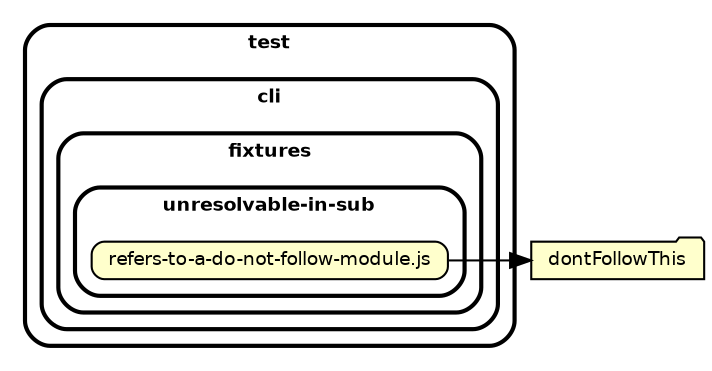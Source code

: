 digraph "dependency-cruiser output"{
    ordering=out
    rankdir=LR
    splines=true
    overlap=false
    nodesep=0.16
    fontname="Helvetica-bold"
    fontsize=9
    style="rounded,bold"
    compound=true
    node [shape=box style="rounded, filled" fillcolor="#ffffcc" height=0.2 fontname=Helvetica fontsize=9]
    edge [color=black arrowhead=normal fontname=Helvetica fontsize=9]

    "dontFollowThis" [label="dontFollowThis" shape="folder" URL="STUFFCOMINGBEFORE/dontFollowThis"]
    subgraph "cluster_/test" {label="test" subgraph "cluster_/test/cli" {label="cli" subgraph "cluster_/test/cli/fixtures" {label="fixtures" subgraph "cluster_/test/cli/fixtures/unresolvable-in-sub" {label="unresolvable-in-sub" "test/cli/fixtures/unresolvable-in-sub/refers-to-a-do-not-follow-module.js" [label="refers-to-a-do-not-follow-module.js" URL="STUFFCOMINGBEFORE/test/cli/fixtures/unresolvable-in-sub/refers-to-a-do-not-follow-module.js"] } } } }

    "test/cli/fixtures/unresolvable-in-sub/refers-to-a-do-not-follow-module.js" -> "dontFollowThis"
}
